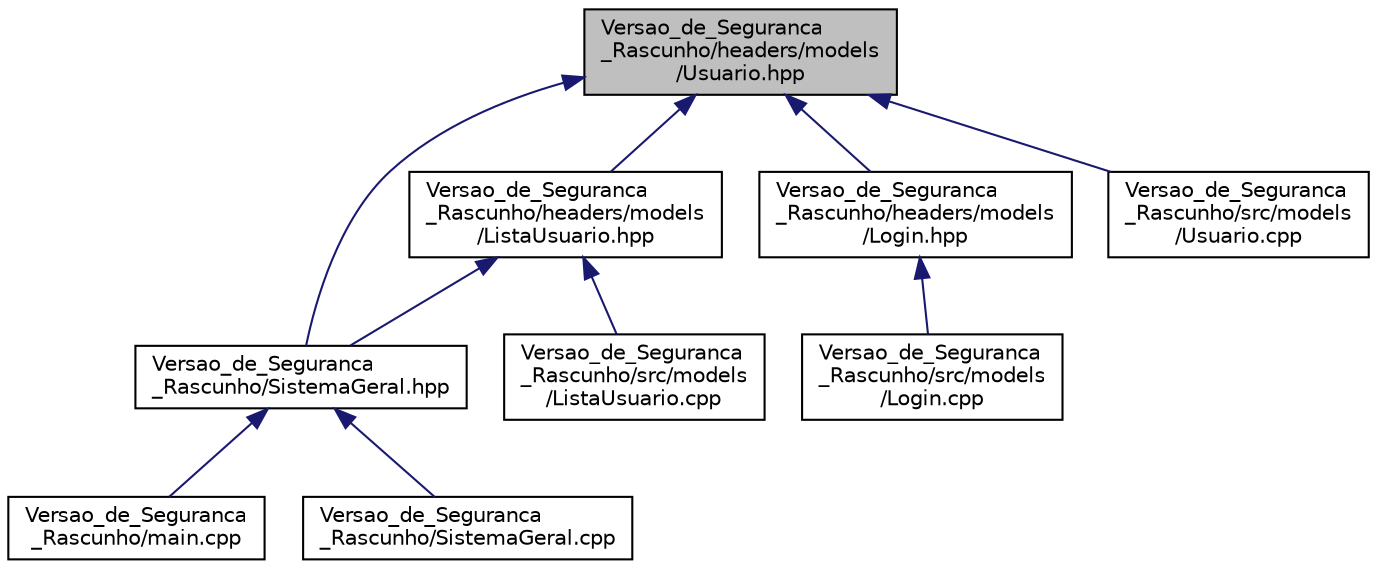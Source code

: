 digraph "Versao_de_Seguranca_Rascunho/headers/models/Usuario.hpp"
{
 // LATEX_PDF_SIZE
  edge [fontname="Helvetica",fontsize="10",labelfontname="Helvetica",labelfontsize="10"];
  node [fontname="Helvetica",fontsize="10",shape=record];
  Node1 [label="Versao_de_Seguranca\l_Rascunho/headers/models\l/Usuario.hpp",height=0.2,width=0.4,color="black", fillcolor="grey75", style="filled", fontcolor="black",tooltip=" "];
  Node1 -> Node2 [dir="back",color="midnightblue",fontsize="10",style="solid",fontname="Helvetica"];
  Node2 [label="Versao_de_Seguranca\l_Rascunho/headers/models\l/ListaUsuario.hpp",height=0.2,width=0.4,color="black", fillcolor="white", style="filled",URL="$Versao__de__Seguranca__Rascunho_2headers_2models_2ListaUsuario_8hpp.html",tooltip=" "];
  Node2 -> Node3 [dir="back",color="midnightblue",fontsize="10",style="solid",fontname="Helvetica"];
  Node3 [label="Versao_de_Seguranca\l_Rascunho/SistemaGeral.hpp",height=0.2,width=0.4,color="black", fillcolor="white", style="filled",URL="$Versao__de__Seguranca__Rascunho_2SistemaGeral_8hpp.html",tooltip=" "];
  Node3 -> Node4 [dir="back",color="midnightblue",fontsize="10",style="solid",fontname="Helvetica"];
  Node4 [label="Versao_de_Seguranca\l_Rascunho/main.cpp",height=0.2,width=0.4,color="black", fillcolor="white", style="filled",URL="$Versao__de__Seguranca__Rascunho_2main_8cpp.html",tooltip=" "];
  Node3 -> Node5 [dir="back",color="midnightblue",fontsize="10",style="solid",fontname="Helvetica"];
  Node5 [label="Versao_de_Seguranca\l_Rascunho/SistemaGeral.cpp",height=0.2,width=0.4,color="black", fillcolor="white", style="filled",URL="$Versao__de__Seguranca__Rascunho_2SistemaGeral_8cpp.html",tooltip=" "];
  Node2 -> Node6 [dir="back",color="midnightblue",fontsize="10",style="solid",fontname="Helvetica"];
  Node6 [label="Versao_de_Seguranca\l_Rascunho/src/models\l/ListaUsuario.cpp",height=0.2,width=0.4,color="black", fillcolor="white", style="filled",URL="$Versao__de__Seguranca__Rascunho_2src_2models_2ListaUsuario_8cpp.html",tooltip=" "];
  Node1 -> Node7 [dir="back",color="midnightblue",fontsize="10",style="solid",fontname="Helvetica"];
  Node7 [label="Versao_de_Seguranca\l_Rascunho/headers/models\l/Login.hpp",height=0.2,width=0.4,color="black", fillcolor="white", style="filled",URL="$Versao__de__Seguranca__Rascunho_2headers_2models_2Login_8hpp.html",tooltip=" "];
  Node7 -> Node8 [dir="back",color="midnightblue",fontsize="10",style="solid",fontname="Helvetica"];
  Node8 [label="Versao_de_Seguranca\l_Rascunho/src/models\l/Login.cpp",height=0.2,width=0.4,color="black", fillcolor="white", style="filled",URL="$Versao__de__Seguranca__Rascunho_2src_2models_2Login_8cpp.html",tooltip=" "];
  Node1 -> Node3 [dir="back",color="midnightblue",fontsize="10",style="solid",fontname="Helvetica"];
  Node1 -> Node9 [dir="back",color="midnightblue",fontsize="10",style="solid",fontname="Helvetica"];
  Node9 [label="Versao_de_Seguranca\l_Rascunho/src/models\l/Usuario.cpp",height=0.2,width=0.4,color="black", fillcolor="white", style="filled",URL="$Versao__de__Seguranca__Rascunho_2src_2models_2Usuario_8cpp.html",tooltip=" "];
}
